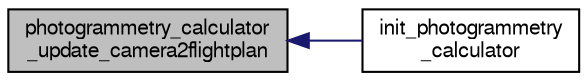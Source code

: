 digraph "photogrammetry_calculator_update_camera2flightplan"
{
  edge [fontname="FreeSans",fontsize="10",labelfontname="FreeSans",labelfontsize="10"];
  node [fontname="FreeSans",fontsize="10",shape=record];
  rankdir="LR";
  Node1 [label="photogrammetry_calculator\l_update_camera2flightplan",height=0.2,width=0.4,color="black", fillcolor="grey75", style="filled", fontcolor="black"];
  Node1 -> Node2 [dir="back",color="midnightblue",fontsize="10",style="solid",fontname="FreeSans"];
  Node2 [label="init_photogrammetry\l_calculator",height=0.2,width=0.4,color="black", fillcolor="white", style="filled",URL="$photogrammetry__calculator_8h.html#a57cb602a707e9632e91510b358e2646b"];
}
